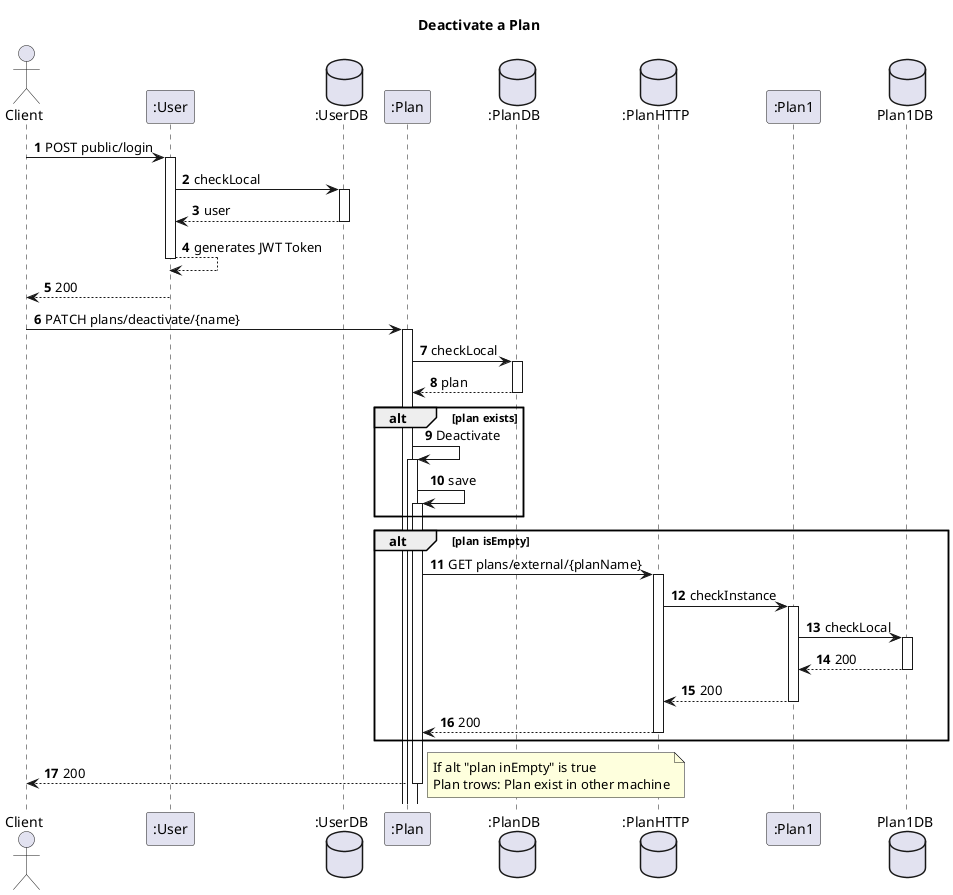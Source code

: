 @startuml
'https://plantuml.com/sequence-diagram
autoactivate on
autonumber
title  Deactivate a Plan

autonumber

actor "Client" as Ac
participant ":User" as User
database ":UserDB" as Udb

participant ":Plan" as Plan
database ":PlanDB" as PDB
database ":PlanHTTP" as PHTTP
participant ":Plan1" as Plan1
database "Plan1DB" as PDB1


Ac->User: POST public/login
User->Udb:checkLocal
Udb-->User:user
User-->User:generates JWT Token
User-->Ac:200
Ac->Plan:PATCH plans/deactivate/{name}
Plan->PDB:checkLocal
PDB-->Plan:plan
alt plan exists
Plan->Plan:Deactivate
Plan->Plan:save

end

alt plan isEmpty
Plan->PHTTP:GET plans/external/{planName}
PHTTP->Plan1:checkInstance
Plan1->PDB1:checkLocal

PDB1-->Plan1:200
deactivate PDB1

Plan1-->PHTTP:200
PHTTP-->Plan:200
end

Plan-->Ac:200
note right
If alt "plan inEmpty" is true
Plan trows: Plan exist in other machine
end note



@enduml